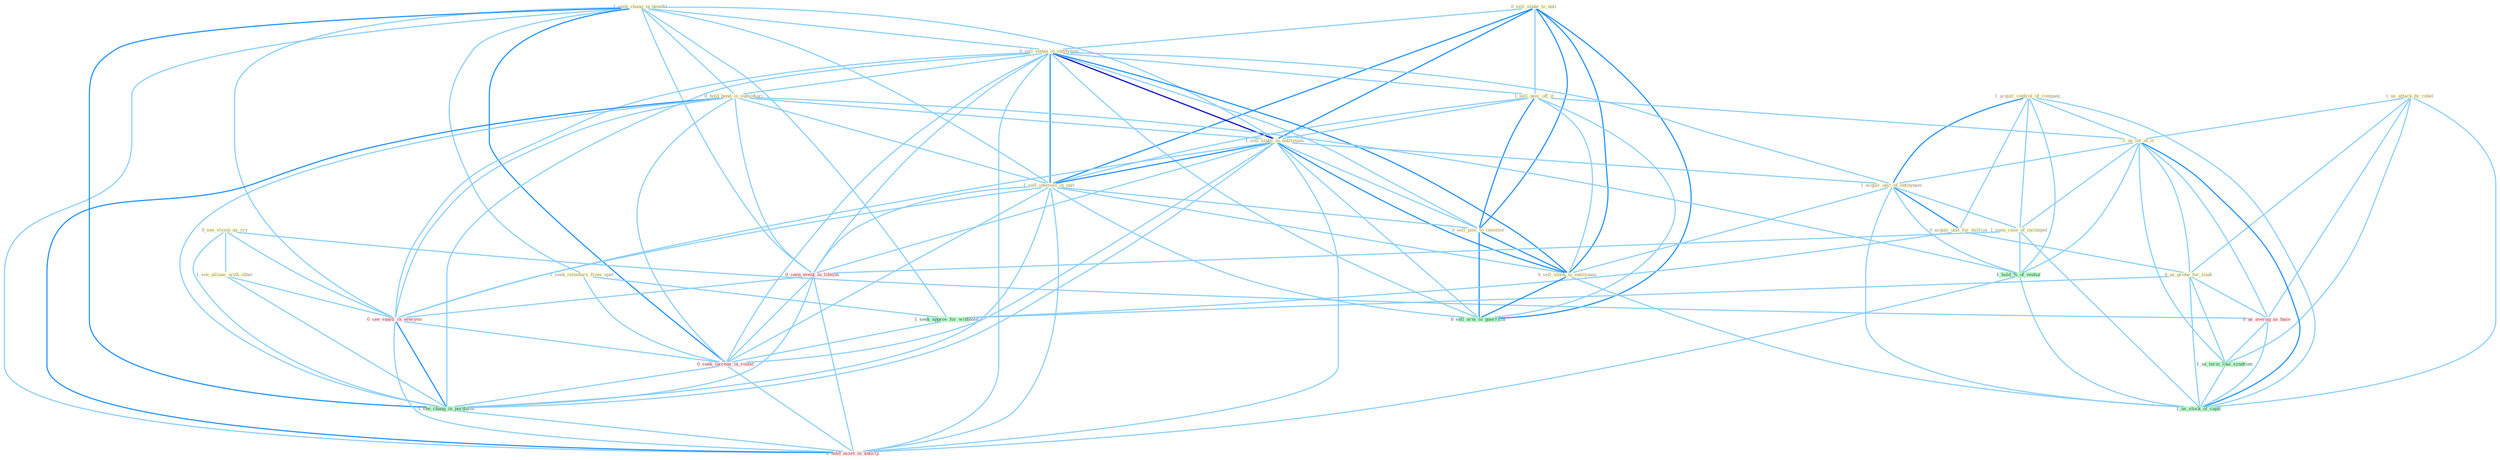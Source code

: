 Graph G{ 
    node
    [shape=polygon,style=filled,width=.5,height=.06,color="#BDFCC9",fixedsize=true,fontsize=4,
    fontcolor="#2f4f4f"];
    {node
    [color="#ffffe0", fontcolor="#8b7d6b"] "0_sell_stake_to_unit " "1_seek_chang_in_benefit " "1_acquir_control_of_compani " "0_see_vision_as_cry " "0_sell_sedan_in_entitynam " "1_seek_reimburs_from_oper " "1_us_attack_by_rebel " "1_sell_piec_off_it " "1_us_lot_of_it " "0_hold_bond_in_subsidiari " "1_sell_stake_in_entitynam " "1_sell_interest_in_unit " "0_sell_piec_to_investor " "1_acquir_unit_of_entitynam " "0_acquir_unit_for_million " "1_seen_case_of_incompet " "1_see_allianc_with_other " "0_us_probe_for_studi " "0_sell_stock_to_entitynam "}
{node [color="#fff0f5", fontcolor="#b22222"] "0_seen_event_in_lifetim " "0_us_averag_as_base " "0_see_vaniti_in_everyon " "0_seek_increas_in_round " "0_hold_asset_in_anticip "}
edge [color="#B0E2FF"];

	"0_sell_stake_to_unit " -- "0_sell_sedan_in_entitynam " [w="1", color="#87cefa" ];
	"0_sell_stake_to_unit " -- "1_sell_piec_off_it " [w="1", color="#87cefa" ];
	"0_sell_stake_to_unit " -- "1_sell_stake_in_entitynam " [w="2", color="#1e90ff" , len=0.8];
	"0_sell_stake_to_unit " -- "1_sell_interest_in_unit " [w="2", color="#1e90ff" , len=0.8];
	"0_sell_stake_to_unit " -- "0_sell_piec_to_investor " [w="2", color="#1e90ff" , len=0.8];
	"0_sell_stake_to_unit " -- "0_sell_stock_to_entitynam " [w="2", color="#1e90ff" , len=0.8];
	"0_sell_stake_to_unit " -- "0_sell_arm_to_guerrilla " [w="2", color="#1e90ff" , len=0.8];
	"1_seek_chang_in_benefit " -- "0_sell_sedan_in_entitynam " [w="1", color="#87cefa" ];
	"1_seek_chang_in_benefit " -- "1_seek_reimburs_from_oper " [w="1", color="#87cefa" ];
	"1_seek_chang_in_benefit " -- "0_hold_bond_in_subsidiari " [w="1", color="#87cefa" ];
	"1_seek_chang_in_benefit " -- "1_sell_stake_in_entitynam " [w="1", color="#87cefa" ];
	"1_seek_chang_in_benefit " -- "1_sell_interest_in_unit " [w="1", color="#87cefa" ];
	"1_seek_chang_in_benefit " -- "0_seen_event_in_lifetim " [w="1", color="#87cefa" ];
	"1_seek_chang_in_benefit " -- "1_seek_approv_for_withhold " [w="1", color="#87cefa" ];
	"1_seek_chang_in_benefit " -- "0_see_vaniti_in_everyon " [w="1", color="#87cefa" ];
	"1_seek_chang_in_benefit " -- "0_seek_increas_in_round " [w="2", color="#1e90ff" , len=0.8];
	"1_seek_chang_in_benefit " -- "1_see_chang_in_portfolio " [w="2", color="#1e90ff" , len=0.8];
	"1_seek_chang_in_benefit " -- "0_hold_asset_in_anticip " [w="1", color="#87cefa" ];
	"1_acquir_control_of_compani " -- "1_us_lot_of_it " [w="1", color="#87cefa" ];
	"1_acquir_control_of_compani " -- "1_acquir_unit_of_entitynam " [w="2", color="#1e90ff" , len=0.8];
	"1_acquir_control_of_compani " -- "0_acquir_unit_for_million " [w="1", color="#87cefa" ];
	"1_acquir_control_of_compani " -- "1_seen_case_of_incompet " [w="1", color="#87cefa" ];
	"1_acquir_control_of_compani " -- "1_hold_%_of_ventur " [w="1", color="#87cefa" ];
	"1_acquir_control_of_compani " -- "1_us_stock_of_capit " [w="1", color="#87cefa" ];
	"0_see_vision_as_cry " -- "1_see_allianc_with_other " [w="1", color="#87cefa" ];
	"0_see_vision_as_cry " -- "0_us_averag_as_base " [w="1", color="#87cefa" ];
	"0_see_vision_as_cry " -- "0_see_vaniti_in_everyon " [w="1", color="#87cefa" ];
	"0_see_vision_as_cry " -- "1_see_chang_in_portfolio " [w="1", color="#87cefa" ];
	"0_sell_sedan_in_entitynam " -- "1_sell_piec_off_it " [w="1", color="#87cefa" ];
	"0_sell_sedan_in_entitynam " -- "0_hold_bond_in_subsidiari " [w="1", color="#87cefa" ];
	"0_sell_sedan_in_entitynam " -- "1_sell_stake_in_entitynam " [w="3", color="#0000cd" , len=0.6];
	"0_sell_sedan_in_entitynam " -- "1_sell_interest_in_unit " [w="2", color="#1e90ff" , len=0.8];
	"0_sell_sedan_in_entitynam " -- "0_sell_piec_to_investor " [w="1", color="#87cefa" ];
	"0_sell_sedan_in_entitynam " -- "1_acquir_unit_of_entitynam " [w="1", color="#87cefa" ];
	"0_sell_sedan_in_entitynam " -- "0_sell_stock_to_entitynam " [w="2", color="#1e90ff" , len=0.8];
	"0_sell_sedan_in_entitynam " -- "0_seen_event_in_lifetim " [w="1", color="#87cefa" ];
	"0_sell_sedan_in_entitynam " -- "0_see_vaniti_in_everyon " [w="1", color="#87cefa" ];
	"0_sell_sedan_in_entitynam " -- "0_sell_arm_to_guerrilla " [w="1", color="#87cefa" ];
	"0_sell_sedan_in_entitynam " -- "0_seek_increas_in_round " [w="1", color="#87cefa" ];
	"0_sell_sedan_in_entitynam " -- "1_see_chang_in_portfolio " [w="1", color="#87cefa" ];
	"0_sell_sedan_in_entitynam " -- "0_hold_asset_in_anticip " [w="1", color="#87cefa" ];
	"1_seek_reimburs_from_oper " -- "1_seek_approv_for_withhold " [w="1", color="#87cefa" ];
	"1_seek_reimburs_from_oper " -- "0_seek_increas_in_round " [w="1", color="#87cefa" ];
	"1_us_attack_by_rebel " -- "1_us_lot_of_it " [w="1", color="#87cefa" ];
	"1_us_attack_by_rebel " -- "0_us_probe_for_studi " [w="1", color="#87cefa" ];
	"1_us_attack_by_rebel " -- "0_us_averag_as_base " [w="1", color="#87cefa" ];
	"1_us_attack_by_rebel " -- "1_us_term_like_syndrom " [w="1", color="#87cefa" ];
	"1_us_attack_by_rebel " -- "1_us_stock_of_capit " [w="1", color="#87cefa" ];
	"1_sell_piec_off_it " -- "1_us_lot_of_it " [w="1", color="#87cefa" ];
	"1_sell_piec_off_it " -- "1_sell_stake_in_entitynam " [w="1", color="#87cefa" ];
	"1_sell_piec_off_it " -- "1_sell_interest_in_unit " [w="1", color="#87cefa" ];
	"1_sell_piec_off_it " -- "0_sell_piec_to_investor " [w="2", color="#1e90ff" , len=0.8];
	"1_sell_piec_off_it " -- "0_sell_stock_to_entitynam " [w="1", color="#87cefa" ];
	"1_sell_piec_off_it " -- "0_sell_arm_to_guerrilla " [w="1", color="#87cefa" ];
	"1_us_lot_of_it " -- "1_acquir_unit_of_entitynam " [w="1", color="#87cefa" ];
	"1_us_lot_of_it " -- "1_seen_case_of_incompet " [w="1", color="#87cefa" ];
	"1_us_lot_of_it " -- "0_us_probe_for_studi " [w="1", color="#87cefa" ];
	"1_us_lot_of_it " -- "0_us_averag_as_base " [w="1", color="#87cefa" ];
	"1_us_lot_of_it " -- "1_us_term_like_syndrom " [w="1", color="#87cefa" ];
	"1_us_lot_of_it " -- "1_hold_%_of_ventur " [w="1", color="#87cefa" ];
	"1_us_lot_of_it " -- "1_us_stock_of_capit " [w="2", color="#1e90ff" , len=0.8];
	"0_hold_bond_in_subsidiari " -- "1_sell_stake_in_entitynam " [w="1", color="#87cefa" ];
	"0_hold_bond_in_subsidiari " -- "1_sell_interest_in_unit " [w="1", color="#87cefa" ];
	"0_hold_bond_in_subsidiari " -- "0_seen_event_in_lifetim " [w="1", color="#87cefa" ];
	"0_hold_bond_in_subsidiari " -- "1_hold_%_of_ventur " [w="1", color="#87cefa" ];
	"0_hold_bond_in_subsidiari " -- "0_see_vaniti_in_everyon " [w="1", color="#87cefa" ];
	"0_hold_bond_in_subsidiari " -- "0_seek_increas_in_round " [w="1", color="#87cefa" ];
	"0_hold_bond_in_subsidiari " -- "1_see_chang_in_portfolio " [w="1", color="#87cefa" ];
	"0_hold_bond_in_subsidiari " -- "0_hold_asset_in_anticip " [w="2", color="#1e90ff" , len=0.8];
	"1_sell_stake_in_entitynam " -- "1_sell_interest_in_unit " [w="2", color="#1e90ff" , len=0.8];
	"1_sell_stake_in_entitynam " -- "0_sell_piec_to_investor " [w="1", color="#87cefa" ];
	"1_sell_stake_in_entitynam " -- "1_acquir_unit_of_entitynam " [w="1", color="#87cefa" ];
	"1_sell_stake_in_entitynam " -- "0_sell_stock_to_entitynam " [w="2", color="#1e90ff" , len=0.8];
	"1_sell_stake_in_entitynam " -- "0_seen_event_in_lifetim " [w="1", color="#87cefa" ];
	"1_sell_stake_in_entitynam " -- "0_see_vaniti_in_everyon " [w="1", color="#87cefa" ];
	"1_sell_stake_in_entitynam " -- "0_sell_arm_to_guerrilla " [w="1", color="#87cefa" ];
	"1_sell_stake_in_entitynam " -- "0_seek_increas_in_round " [w="1", color="#87cefa" ];
	"1_sell_stake_in_entitynam " -- "1_see_chang_in_portfolio " [w="1", color="#87cefa" ];
	"1_sell_stake_in_entitynam " -- "0_hold_asset_in_anticip " [w="1", color="#87cefa" ];
	"1_sell_interest_in_unit " -- "0_sell_piec_to_investor " [w="1", color="#87cefa" ];
	"1_sell_interest_in_unit " -- "0_sell_stock_to_entitynam " [w="1", color="#87cefa" ];
	"1_sell_interest_in_unit " -- "0_seen_event_in_lifetim " [w="1", color="#87cefa" ];
	"1_sell_interest_in_unit " -- "0_see_vaniti_in_everyon " [w="1", color="#87cefa" ];
	"1_sell_interest_in_unit " -- "0_sell_arm_to_guerrilla " [w="1", color="#87cefa" ];
	"1_sell_interest_in_unit " -- "0_seek_increas_in_round " [w="1", color="#87cefa" ];
	"1_sell_interest_in_unit " -- "1_see_chang_in_portfolio " [w="1", color="#87cefa" ];
	"1_sell_interest_in_unit " -- "0_hold_asset_in_anticip " [w="1", color="#87cefa" ];
	"0_sell_piec_to_investor " -- "0_sell_stock_to_entitynam " [w="2", color="#1e90ff" , len=0.8];
	"0_sell_piec_to_investor " -- "0_sell_arm_to_guerrilla " [w="2", color="#1e90ff" , len=0.8];
	"1_acquir_unit_of_entitynam " -- "0_acquir_unit_for_million " [w="2", color="#1e90ff" , len=0.8];
	"1_acquir_unit_of_entitynam " -- "1_seen_case_of_incompet " [w="1", color="#87cefa" ];
	"1_acquir_unit_of_entitynam " -- "0_sell_stock_to_entitynam " [w="1", color="#87cefa" ];
	"1_acquir_unit_of_entitynam " -- "1_hold_%_of_ventur " [w="1", color="#87cefa" ];
	"1_acquir_unit_of_entitynam " -- "1_us_stock_of_capit " [w="1", color="#87cefa" ];
	"0_acquir_unit_for_million " -- "0_us_probe_for_studi " [w="1", color="#87cefa" ];
	"0_acquir_unit_for_million " -- "1_seek_approv_for_withhold " [w="1", color="#87cefa" ];
	"1_seen_case_of_incompet " -- "0_seen_event_in_lifetim " [w="1", color="#87cefa" ];
	"1_seen_case_of_incompet " -- "1_hold_%_of_ventur " [w="1", color="#87cefa" ];
	"1_seen_case_of_incompet " -- "1_us_stock_of_capit " [w="1", color="#87cefa" ];
	"1_see_allianc_with_other " -- "0_see_vaniti_in_everyon " [w="1", color="#87cefa" ];
	"1_see_allianc_with_other " -- "1_see_chang_in_portfolio " [w="1", color="#87cefa" ];
	"0_us_probe_for_studi " -- "0_us_averag_as_base " [w="1", color="#87cefa" ];
	"0_us_probe_for_studi " -- "1_us_term_like_syndrom " [w="1", color="#87cefa" ];
	"0_us_probe_for_studi " -- "1_seek_approv_for_withhold " [w="1", color="#87cefa" ];
	"0_us_probe_for_studi " -- "1_us_stock_of_capit " [w="1", color="#87cefa" ];
	"0_sell_stock_to_entitynam " -- "0_sell_arm_to_guerrilla " [w="2", color="#1e90ff" , len=0.8];
	"0_sell_stock_to_entitynam " -- "1_us_stock_of_capit " [w="1", color="#87cefa" ];
	"0_seen_event_in_lifetim " -- "0_see_vaniti_in_everyon " [w="1", color="#87cefa" ];
	"0_seen_event_in_lifetim " -- "0_seek_increas_in_round " [w="1", color="#87cefa" ];
	"0_seen_event_in_lifetim " -- "1_see_chang_in_portfolio " [w="1", color="#87cefa" ];
	"0_seen_event_in_lifetim " -- "0_hold_asset_in_anticip " [w="1", color="#87cefa" ];
	"0_us_averag_as_base " -- "1_us_term_like_syndrom " [w="1", color="#87cefa" ];
	"0_us_averag_as_base " -- "1_us_stock_of_capit " [w="1", color="#87cefa" ];
	"1_us_term_like_syndrom " -- "1_us_stock_of_capit " [w="1", color="#87cefa" ];
	"1_seek_approv_for_withhold " -- "0_seek_increas_in_round " [w="1", color="#87cefa" ];
	"1_hold_%_of_ventur " -- "1_us_stock_of_capit " [w="1", color="#87cefa" ];
	"1_hold_%_of_ventur " -- "0_hold_asset_in_anticip " [w="1", color="#87cefa" ];
	"0_see_vaniti_in_everyon " -- "0_seek_increas_in_round " [w="1", color="#87cefa" ];
	"0_see_vaniti_in_everyon " -- "1_see_chang_in_portfolio " [w="2", color="#1e90ff" , len=0.8];
	"0_see_vaniti_in_everyon " -- "0_hold_asset_in_anticip " [w="1", color="#87cefa" ];
	"0_seek_increas_in_round " -- "1_see_chang_in_portfolio " [w="1", color="#87cefa" ];
	"0_seek_increas_in_round " -- "0_hold_asset_in_anticip " [w="1", color="#87cefa" ];
	"1_see_chang_in_portfolio " -- "0_hold_asset_in_anticip " [w="1", color="#87cefa" ];
}